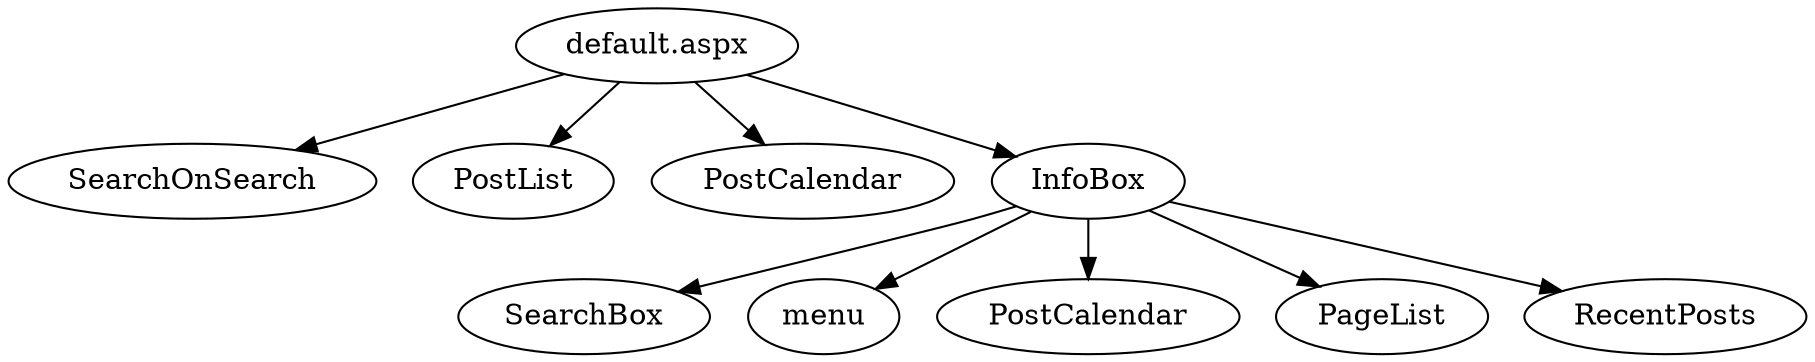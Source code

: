 digraph G{

ranksep=".4";

default [label="default.aspx"];

search [label="SearchOnSearch"];
post [label="PostList"];
calendar [label="PostCalendar"];
info [label="InfoBox"];

default -> search;
default -> post;
default -> calendar;
default -> info;

searchBox [label="SearchBox"];
menu [label="menu"];
postCalendar [label="PostCalendar"];
pageList [label="PageList"];
recentPosts [label="RecentPosts"];

info -> searchBox;
info -> menu;
info -> postCalendar;
info -> pageList;
info -> recentPosts;

}
